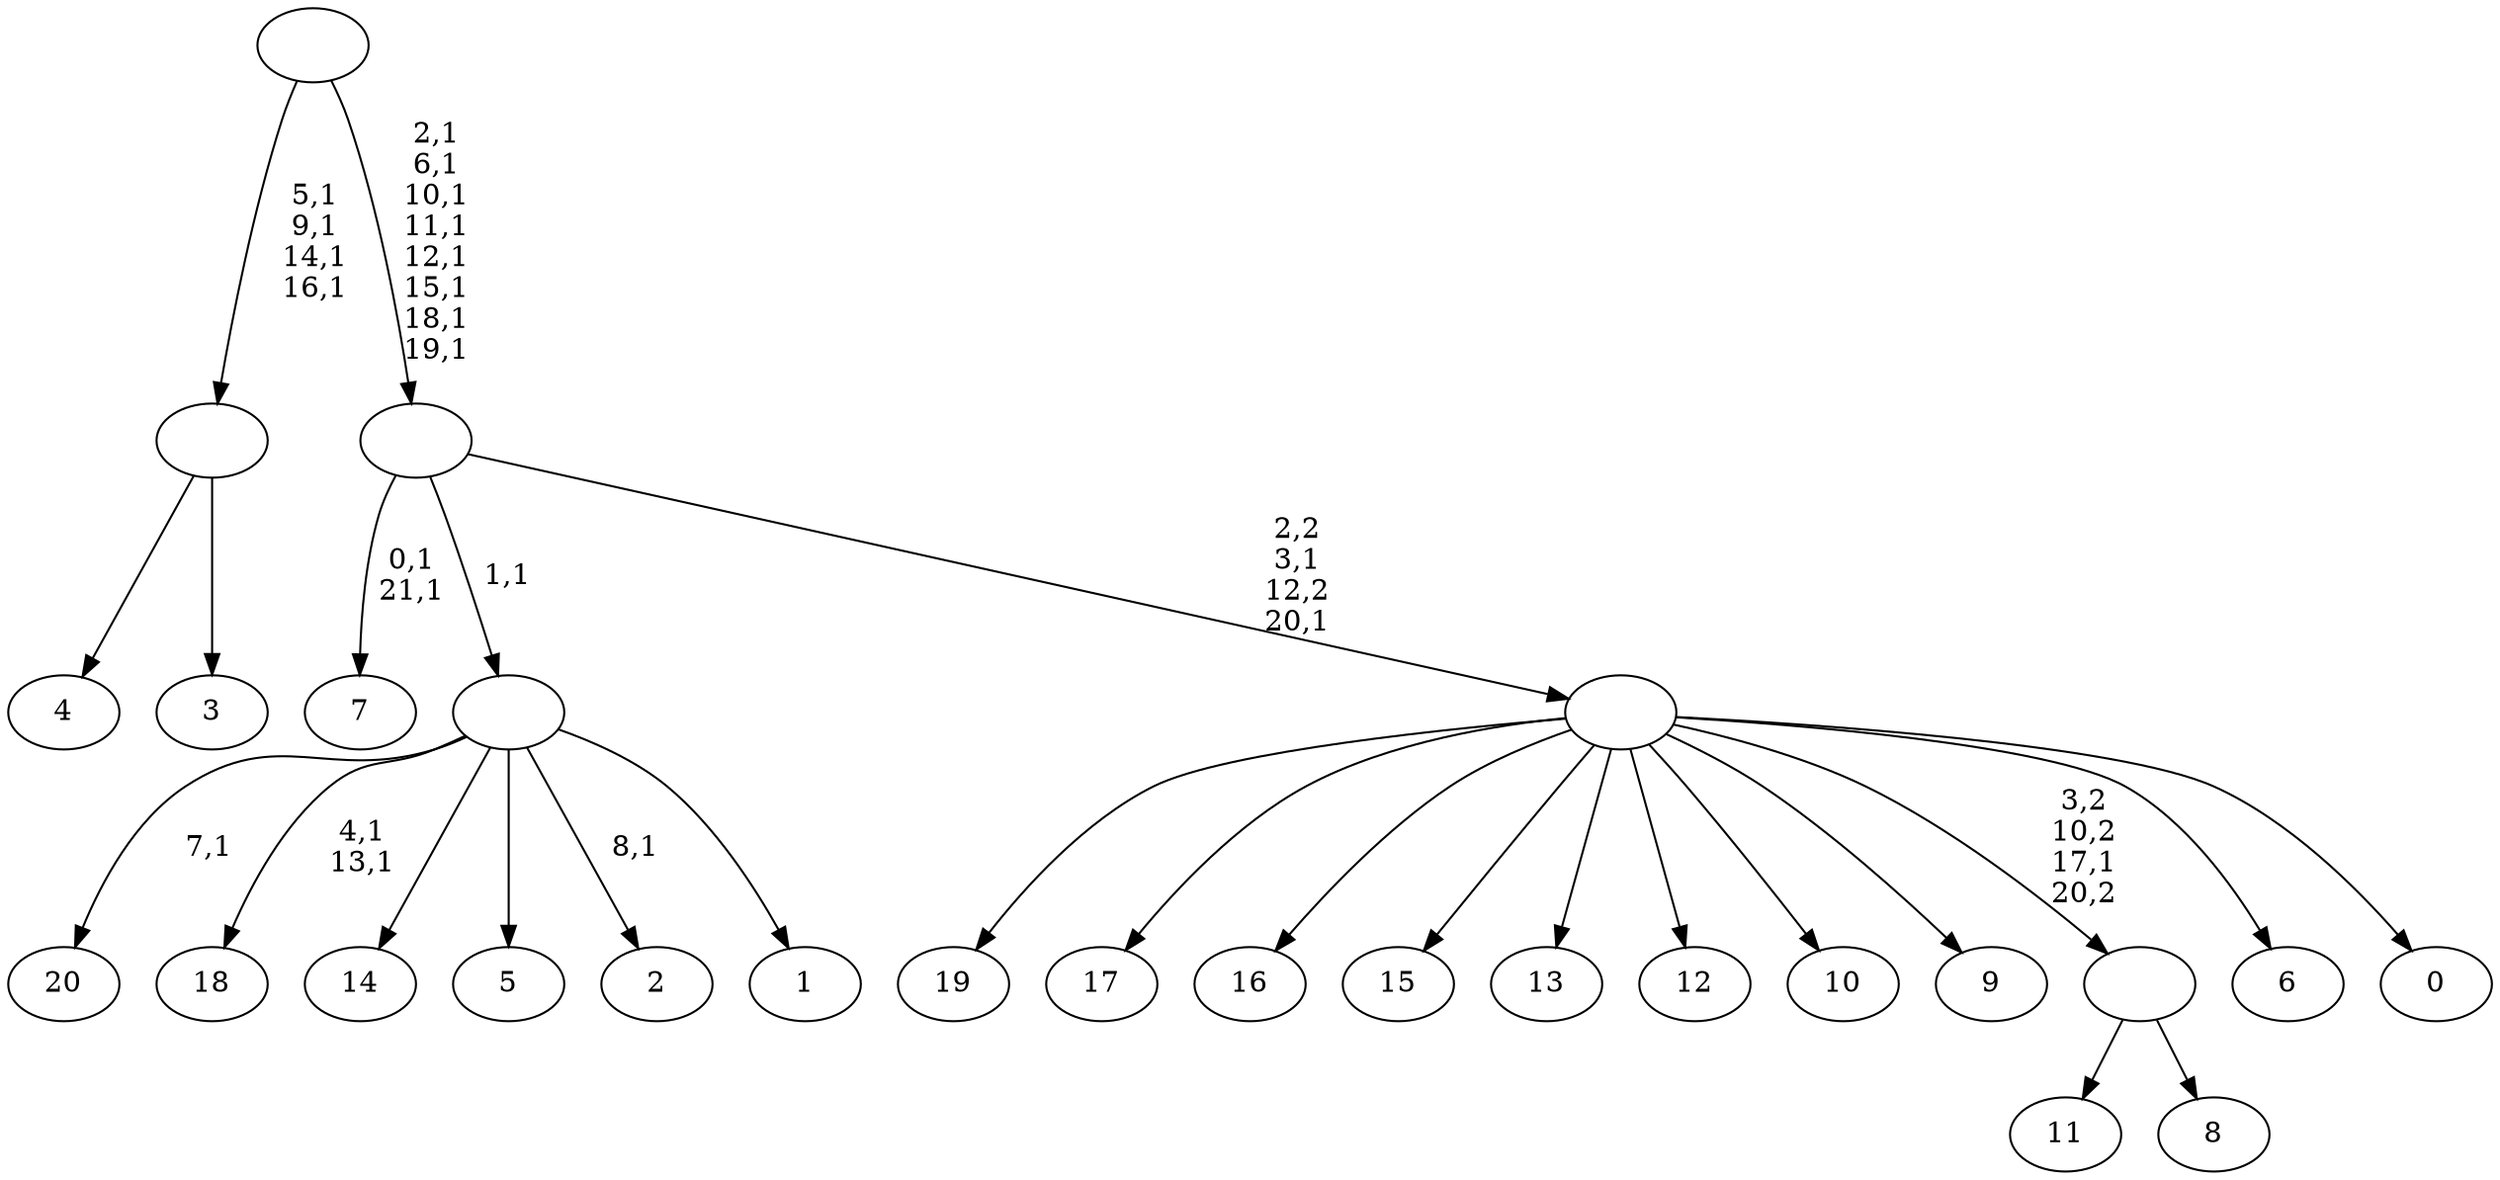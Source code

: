 digraph T {
	43 [label="20"]
	41 [label="19"]
	40 [label="18"]
	37 [label="17"]
	36 [label="16"]
	35 [label="15"]
	34 [label="14"]
	33 [label="13"]
	32 [label="12"]
	31 [label="11"]
	30 [label="10"]
	29 [label="9"]
	28 [label="8"]
	27 [label=""]
	26 [label="7"]
	23 [label="6"]
	22 [label="5"]
	21 [label="4"]
	20 [label="3"]
	19 [label=""]
	15 [label="2"]
	13 [label="1"]
	12 [label=""]
	11 [label="0"]
	10 [label=""]
	8 [label=""]
	0 [label=""]
	27 -> 31 [label=""]
	27 -> 28 [label=""]
	19 -> 21 [label=""]
	19 -> 20 [label=""]
	12 -> 15 [label="8,1"]
	12 -> 40 [label="4,1\n13,1"]
	12 -> 43 [label="7,1"]
	12 -> 34 [label=""]
	12 -> 22 [label=""]
	12 -> 13 [label=""]
	10 -> 41 [label=""]
	10 -> 37 [label=""]
	10 -> 36 [label=""]
	10 -> 35 [label=""]
	10 -> 33 [label=""]
	10 -> 32 [label=""]
	10 -> 30 [label=""]
	10 -> 29 [label=""]
	10 -> 27 [label="3,2\n10,2\n17,1\n20,2"]
	10 -> 23 [label=""]
	10 -> 11 [label=""]
	8 -> 10 [label="2,2\n3,1\n12,2\n20,1"]
	8 -> 26 [label="0,1\n21,1"]
	8 -> 12 [label="1,1"]
	0 -> 8 [label="2,1\n6,1\n10,1\n11,1\n12,1\n15,1\n18,1\n19,1"]
	0 -> 19 [label="5,1\n9,1\n14,1\n16,1"]
}
